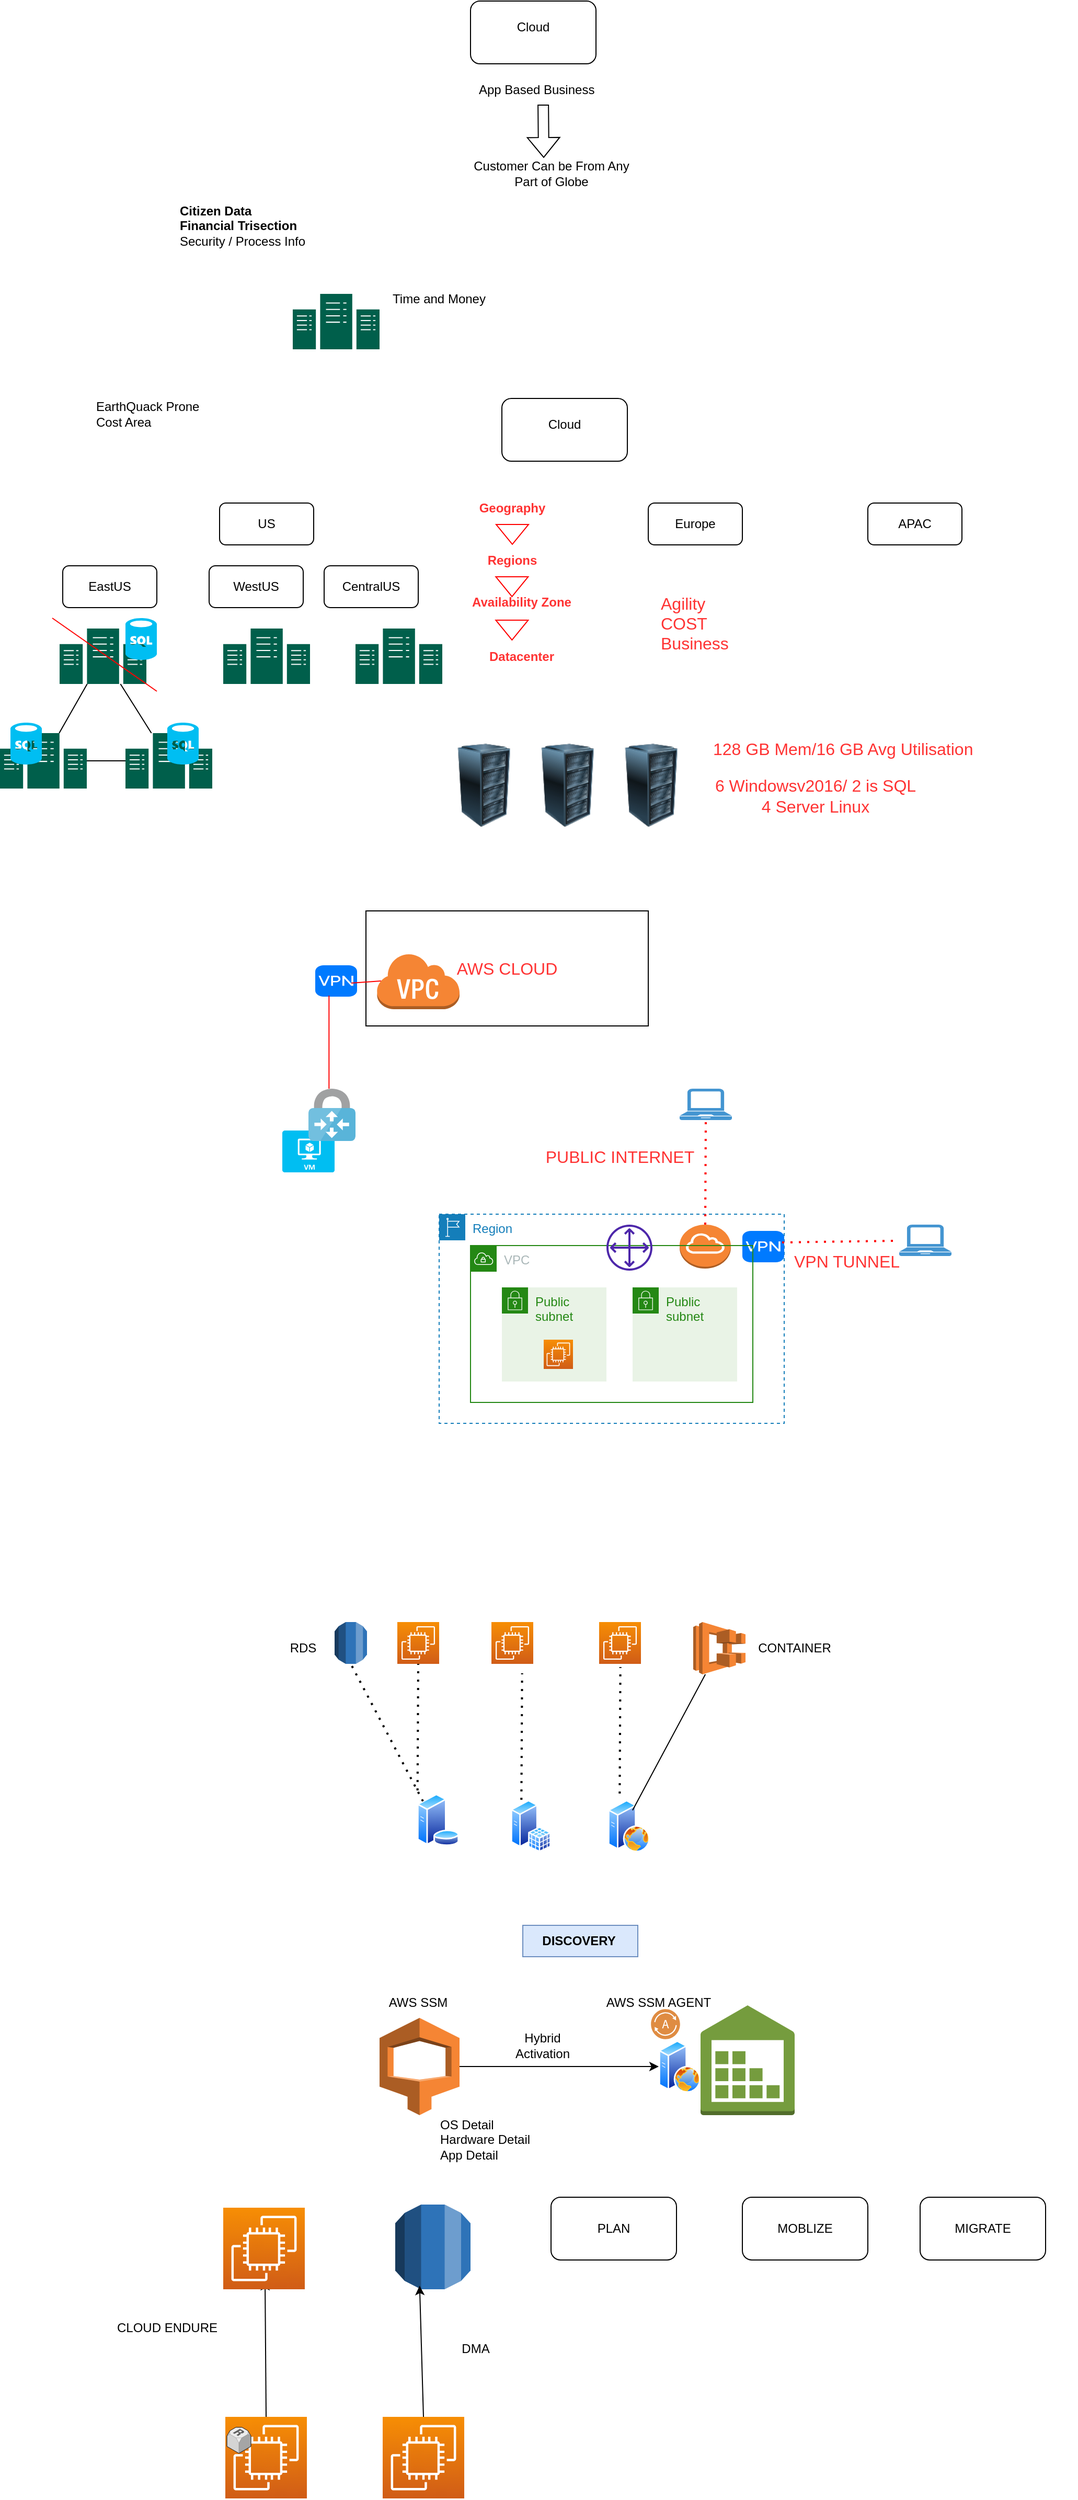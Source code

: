 <mxfile version="20.5.1" type="device"><diagram id="heGOcaT_AJ8vYP4hF7Te" name="Page-1"><mxGraphModel dx="1938" dy="490" grid="1" gridSize="10" guides="1" tooltips="1" connect="1" arrows="1" fold="1" page="1" pageScale="1" pageWidth="827" pageHeight="1169" math="0" shadow="0"><root><mxCell id="0"/><mxCell id="1" parent="0"/><mxCell id="GddzIJp5pgc1g2EL3vcZ-1" value="" style="rounded=1;whiteSpace=wrap;html=1;" parent="1" vertex="1"><mxGeometry x="310" y="40" width="120" height="60" as="geometry"/></mxCell><mxCell id="GddzIJp5pgc1g2EL3vcZ-2" value="Cloud" style="text;html=1;strokeColor=none;fillColor=none;align=center;verticalAlign=middle;whiteSpace=wrap;rounded=0;" parent="1" vertex="1"><mxGeometry x="340" y="50" width="60" height="30" as="geometry"/></mxCell><mxCell id="GddzIJp5pgc1g2EL3vcZ-3" value="App Based Business&amp;nbsp;" style="text;html=1;strokeColor=none;fillColor=none;align=center;verticalAlign=middle;whiteSpace=wrap;rounded=0;" parent="1" vertex="1"><mxGeometry x="200" y="110" width="350" height="30" as="geometry"/></mxCell><mxCell id="GddzIJp5pgc1g2EL3vcZ-4" value="" style="shape=flexArrow;endArrow=classic;html=1;rounded=0;exitX=0.513;exitY=0.967;exitDx=0;exitDy=0;exitPerimeter=0;" parent="1" source="GddzIJp5pgc1g2EL3vcZ-3" edge="1"><mxGeometry width="50" height="50" relative="1" as="geometry"><mxPoint x="390" y="300" as="sourcePoint"/><mxPoint x="380" y="190" as="targetPoint"/></mxGeometry></mxCell><mxCell id="GddzIJp5pgc1g2EL3vcZ-5" value="Customer Can be From Any Part of Globe" style="text;html=1;strokeColor=none;fillColor=none;align=center;verticalAlign=middle;whiteSpace=wrap;rounded=0;" parent="1" vertex="1"><mxGeometry x="310" y="190" width="155" height="30" as="geometry"/></mxCell><mxCell id="GddzIJp5pgc1g2EL3vcZ-6" value="&lt;font style=&quot;&quot;&gt;&lt;b&gt;Citizen Data&amp;nbsp;&lt;/b&gt;&lt;br&gt;&lt;b&gt;Financial Trisection&lt;/b&gt;&lt;br&gt;Security / Process Info&amp;nbsp;&lt;br&gt;&lt;/font&gt;" style="text;html=1;strokeColor=none;fillColor=none;align=left;verticalAlign=middle;whiteSpace=wrap;rounded=0;" parent="1" vertex="1"><mxGeometry x="30" y="240" width="210" height="30" as="geometry"/></mxCell><mxCell id="GddzIJp5pgc1g2EL3vcZ-7" value="" style="sketch=0;pointerEvents=1;shadow=0;dashed=0;html=1;strokeColor=none;fillColor=#005F4B;labelPosition=center;verticalLabelPosition=bottom;verticalAlign=top;align=center;outlineConnect=0;shape=mxgraph.veeam2.datacenter;fontSize=12;" parent="1" vertex="1"><mxGeometry x="140" y="320" width="83" height="53" as="geometry"/></mxCell><mxCell id="GddzIJp5pgc1g2EL3vcZ-8" value="Time and Money" style="text;html=1;strokeColor=none;fillColor=none;align=center;verticalAlign=middle;whiteSpace=wrap;rounded=0;fontSize=12;" parent="1" vertex="1"><mxGeometry x="170" y="310" width="220" height="30" as="geometry"/></mxCell><mxCell id="GddzIJp5pgc1g2EL3vcZ-9" value="" style="rounded=1;whiteSpace=wrap;html=1;" parent="1" vertex="1"><mxGeometry x="340" y="420" width="120" height="60" as="geometry"/></mxCell><mxCell id="GddzIJp5pgc1g2EL3vcZ-10" value="Cloud" style="text;html=1;strokeColor=none;fillColor=none;align=center;verticalAlign=middle;whiteSpace=wrap;rounded=0;" parent="1" vertex="1"><mxGeometry x="370" y="430" width="60" height="30" as="geometry"/></mxCell><mxCell id="GddzIJp5pgc1g2EL3vcZ-11" value="US" style="rounded=1;whiteSpace=wrap;html=1;fontSize=12;" parent="1" vertex="1"><mxGeometry x="70" y="520" width="90" height="40" as="geometry"/></mxCell><mxCell id="GddzIJp5pgc1g2EL3vcZ-12" value="Europe" style="rounded=1;whiteSpace=wrap;html=1;fontSize=12;" parent="1" vertex="1"><mxGeometry x="480" y="520" width="90" height="40" as="geometry"/></mxCell><mxCell id="GddzIJp5pgc1g2EL3vcZ-13" value="APAC" style="rounded=1;whiteSpace=wrap;html=1;fontSize=12;" parent="1" vertex="1"><mxGeometry x="690" y="520" width="90" height="40" as="geometry"/></mxCell><mxCell id="GddzIJp5pgc1g2EL3vcZ-14" value="" style="sketch=0;pointerEvents=1;shadow=0;dashed=0;html=1;strokeColor=none;fillColor=#005F4B;labelPosition=center;verticalLabelPosition=bottom;verticalAlign=top;align=center;outlineConnect=0;shape=mxgraph.veeam2.datacenter;fontSize=12;" parent="1" vertex="1"><mxGeometry x="-83" y="640" width="83" height="53" as="geometry"/></mxCell><mxCell id="GddzIJp5pgc1g2EL3vcZ-15" value="EarthQuack Prone&lt;br&gt;Cost Area&amp;nbsp;" style="text;html=1;strokeColor=none;fillColor=none;align=left;verticalAlign=middle;whiteSpace=wrap;rounded=0;fontSize=12;" parent="1" vertex="1"><mxGeometry x="-50" y="420" width="120" height="30" as="geometry"/></mxCell><mxCell id="GddzIJp5pgc1g2EL3vcZ-16" value="EastUS" style="rounded=1;whiteSpace=wrap;html=1;fontSize=12;" parent="1" vertex="1"><mxGeometry x="-80" y="580" width="90" height="40" as="geometry"/></mxCell><mxCell id="GddzIJp5pgc1g2EL3vcZ-17" value="WestUS" style="rounded=1;whiteSpace=wrap;html=1;fontSize=12;" parent="1" vertex="1"><mxGeometry x="60" y="580" width="90" height="40" as="geometry"/></mxCell><mxCell id="GddzIJp5pgc1g2EL3vcZ-18" value="CentralUS" style="rounded=1;whiteSpace=wrap;html=1;fontSize=12;" parent="1" vertex="1"><mxGeometry x="170" y="580" width="90" height="40" as="geometry"/></mxCell><mxCell id="GddzIJp5pgc1g2EL3vcZ-19" value="" style="sketch=0;pointerEvents=1;shadow=0;dashed=0;html=1;strokeColor=none;fillColor=#005F4B;labelPosition=center;verticalLabelPosition=bottom;verticalAlign=top;align=center;outlineConnect=0;shape=mxgraph.veeam2.datacenter;fontSize=12;" parent="1" vertex="1"><mxGeometry x="73.5" y="640" width="83" height="53" as="geometry"/></mxCell><mxCell id="GddzIJp5pgc1g2EL3vcZ-20" value="" style="sketch=0;pointerEvents=1;shadow=0;dashed=0;html=1;strokeColor=none;fillColor=#005F4B;labelPosition=center;verticalLabelPosition=bottom;verticalAlign=top;align=center;outlineConnect=0;shape=mxgraph.veeam2.datacenter;fontSize=12;" parent="1" vertex="1"><mxGeometry x="200" y="640" width="83" height="53" as="geometry"/></mxCell><mxCell id="GddzIJp5pgc1g2EL3vcZ-21" value="Geography" style="text;html=1;strokeColor=none;fillColor=none;align=center;verticalAlign=middle;whiteSpace=wrap;rounded=0;fontSize=12;fontStyle=1;fontColor=#FF3333;" parent="1" vertex="1"><mxGeometry x="320" y="510" width="60" height="30" as="geometry"/></mxCell><mxCell id="GddzIJp5pgc1g2EL3vcZ-22" value="Regions" style="text;html=1;strokeColor=none;fillColor=none;align=center;verticalAlign=middle;whiteSpace=wrap;rounded=0;fontSize=12;fontStyle=1;fontColor=#FF3333;" parent="1" vertex="1"><mxGeometry x="320" y="560" width="60" height="30" as="geometry"/></mxCell><mxCell id="GddzIJp5pgc1g2EL3vcZ-23" value="" style="verticalLabelPosition=bottom;html=1;verticalAlign=top;align=center;strokeColor=none;fillColor=#00BEF2;shape=mxgraph.azure.sql_database;fontSize=12;fontColor=#FF3333;" parent="1" vertex="1"><mxGeometry x="-20" y="630" width="30" height="40" as="geometry"/></mxCell><mxCell id="GddzIJp5pgc1g2EL3vcZ-24" value="" style="sketch=0;pointerEvents=1;shadow=0;dashed=0;html=1;strokeColor=none;fillColor=#005F4B;labelPosition=center;verticalLabelPosition=bottom;verticalAlign=top;align=center;outlineConnect=0;shape=mxgraph.veeam2.datacenter;fontSize=12;" parent="1" vertex="1"><mxGeometry x="-140" y="740" width="83" height="53" as="geometry"/></mxCell><mxCell id="GddzIJp5pgc1g2EL3vcZ-25" value="" style="sketch=0;pointerEvents=1;shadow=0;dashed=0;html=1;strokeColor=none;fillColor=#005F4B;labelPosition=center;verticalLabelPosition=bottom;verticalAlign=top;align=center;outlineConnect=0;shape=mxgraph.veeam2.datacenter;fontSize=12;" parent="1" vertex="1"><mxGeometry x="-20" y="740" width="83" height="53" as="geometry"/></mxCell><mxCell id="GddzIJp5pgc1g2EL3vcZ-26" value="" style="endArrow=none;html=1;rounded=0;fontSize=12;fontColor=#FF3333;" parent="1" source="GddzIJp5pgc1g2EL3vcZ-24" target="GddzIJp5pgc1g2EL3vcZ-14" edge="1"><mxGeometry width="50" height="50" relative="1" as="geometry"><mxPoint x="310" y="650" as="sourcePoint"/><mxPoint x="360" y="600" as="targetPoint"/></mxGeometry></mxCell><mxCell id="GddzIJp5pgc1g2EL3vcZ-27" value="" style="endArrow=none;html=1;rounded=0;fontSize=12;fontColor=#FF3333;" parent="1" source="GddzIJp5pgc1g2EL3vcZ-25" target="GddzIJp5pgc1g2EL3vcZ-14" edge="1"><mxGeometry width="50" height="50" relative="1" as="geometry"><mxPoint x="70" y="730" as="sourcePoint"/><mxPoint x="96.79" y="683" as="targetPoint"/></mxGeometry></mxCell><mxCell id="GddzIJp5pgc1g2EL3vcZ-28" value="" style="endArrow=none;html=1;rounded=0;fontSize=12;fontColor=#FF3333;" parent="1" source="GddzIJp5pgc1g2EL3vcZ-25" target="GddzIJp5pgc1g2EL3vcZ-24" edge="1"><mxGeometry width="50" height="50" relative="1" as="geometry"><mxPoint x="170" y="750" as="sourcePoint"/><mxPoint x="140.39" y="703" as="targetPoint"/></mxGeometry></mxCell><mxCell id="GddzIJp5pgc1g2EL3vcZ-29" value="" style="verticalLabelPosition=bottom;html=1;verticalAlign=top;align=center;strokeColor=none;fillColor=#00BEF2;shape=mxgraph.azure.sql_database;fontSize=12;fontColor=#FF3333;" parent="1" vertex="1"><mxGeometry x="20" y="730" width="30" height="40" as="geometry"/></mxCell><mxCell id="GddzIJp5pgc1g2EL3vcZ-30" value="" style="verticalLabelPosition=bottom;html=1;verticalAlign=top;align=center;strokeColor=none;fillColor=#00BEF2;shape=mxgraph.azure.sql_database;fontSize=12;fontColor=#FF3333;" parent="1" vertex="1"><mxGeometry x="-130" y="730" width="30" height="40" as="geometry"/></mxCell><mxCell id="GddzIJp5pgc1g2EL3vcZ-31" value="" style="endArrow=none;html=1;rounded=0;fontSize=16;fontColor=#FF3333;strokeColor=#FF0000;fontStyle=1" parent="1" edge="1"><mxGeometry width="50" height="50" relative="1" as="geometry"><mxPoint x="10" y="700" as="sourcePoint"/><mxPoint x="-90" y="630" as="targetPoint"/></mxGeometry></mxCell><mxCell id="GddzIJp5pgc1g2EL3vcZ-32" value="Availability Zone" style="text;html=1;strokeColor=none;fillColor=none;align=center;verticalAlign=middle;whiteSpace=wrap;rounded=0;fontSize=12;fontStyle=1;fontColor=#FF3333;" parent="1" vertex="1"><mxGeometry x="304" y="600" width="110" height="30" as="geometry"/></mxCell><mxCell id="GddzIJp5pgc1g2EL3vcZ-33" value="Datacenter" style="text;html=1;strokeColor=none;fillColor=none;align=center;verticalAlign=middle;whiteSpace=wrap;rounded=0;fontSize=12;fontStyle=1;fontColor=#FF3333;" parent="1" vertex="1"><mxGeometry x="304" y="651.5" width="110" height="30" as="geometry"/></mxCell><mxCell id="GddzIJp5pgc1g2EL3vcZ-34" value="" style="shape=flexArrow;endArrow=classic;html=1;rounded=0;strokeColor=#FF0000;fontSize=16;fontColor=#FF3333;exitX=0.5;exitY=1;exitDx=0;exitDy=0;" parent="1" source="GddzIJp5pgc1g2EL3vcZ-21" target="GddzIJp5pgc1g2EL3vcZ-22" edge="1"><mxGeometry width="50" height="50" relative="1" as="geometry"><mxPoint x="310" y="640" as="sourcePoint"/><mxPoint x="360" y="590" as="targetPoint"/></mxGeometry></mxCell><mxCell id="GddzIJp5pgc1g2EL3vcZ-35" value="" style="shape=flexArrow;endArrow=classic;html=1;rounded=0;strokeColor=#FF0000;fontSize=16;fontColor=#FF3333;exitX=0.5;exitY=1;exitDx=0;exitDy=0;" parent="1" edge="1"><mxGeometry width="50" height="50" relative="1" as="geometry"><mxPoint x="349.67" y="590" as="sourcePoint"/><mxPoint x="349.67" y="610" as="targetPoint"/></mxGeometry></mxCell><mxCell id="GddzIJp5pgc1g2EL3vcZ-36" value="" style="shape=flexArrow;endArrow=classic;html=1;rounded=0;strokeColor=#FF0000;fontSize=16;fontColor=#FF3333;exitX=0.5;exitY=1;exitDx=0;exitDy=0;" parent="1" edge="1"><mxGeometry width="50" height="50" relative="1" as="geometry"><mxPoint x="349.67" y="631.5" as="sourcePoint"/><mxPoint x="349.67" y="651.5" as="targetPoint"/></mxGeometry></mxCell><mxCell id="GddzIJp5pgc1g2EL3vcZ-37" value="Agility&lt;br&gt;COST&lt;br&gt;Business&amp;nbsp;" style="text;html=1;strokeColor=none;fillColor=none;align=left;verticalAlign=middle;whiteSpace=wrap;rounded=0;fontSize=16;fontColor=#FF3333;" parent="1" vertex="1"><mxGeometry x="490" y="620" width="220" height="30" as="geometry"/></mxCell><mxCell id="GddzIJp5pgc1g2EL3vcZ-38" value="" style="image;html=1;image=img/lib/clip_art/computers/Server_Rack_128x128.png;fontSize=16;fontColor=#FF3333;" parent="1" vertex="1"><mxGeometry x="283" y="750" width="80" height="80" as="geometry"/></mxCell><mxCell id="GddzIJp5pgc1g2EL3vcZ-39" value="" style="image;html=1;image=img/lib/clip_art/computers/Server_Rack_128x128.png;fontSize=16;fontColor=#FF3333;" parent="1" vertex="1"><mxGeometry x="363" y="750" width="80" height="80" as="geometry"/></mxCell><mxCell id="GddzIJp5pgc1g2EL3vcZ-40" value="" style="image;html=1;image=img/lib/clip_art/computers/Server_Rack_128x128.png;fontSize=16;fontColor=#FF3333;" parent="1" vertex="1"><mxGeometry x="443" y="750" width="80" height="80" as="geometry"/></mxCell><mxCell id="GddzIJp5pgc1g2EL3vcZ-41" value="128 GB Mem/16 GB Avg Utilisation" style="text;html=1;strokeColor=none;fillColor=none;align=left;verticalAlign=middle;whiteSpace=wrap;rounded=0;fontSize=16;fontColor=#FF3333;" parent="1" vertex="1"><mxGeometry x="540" y="740" width="350" height="30" as="geometry"/></mxCell><mxCell id="GddzIJp5pgc1g2EL3vcZ-42" value="6 Windowsv2016/ 2 is SQL&lt;br&gt;4 Server Linux" style="text;html=1;strokeColor=none;fillColor=none;align=center;verticalAlign=middle;whiteSpace=wrap;rounded=0;fontSize=16;fontColor=#FF3333;" parent="1" vertex="1"><mxGeometry x="490" y="780" width="300" height="40" as="geometry"/></mxCell><mxCell id="GddzIJp5pgc1g2EL3vcZ-43" value="AWS CLOUD" style="rounded=0;whiteSpace=wrap;html=1;fontSize=16;fontColor=#FF3333;" parent="1" vertex="1"><mxGeometry x="210" y="910" width="270" height="110" as="geometry"/></mxCell><mxCell id="GddzIJp5pgc1g2EL3vcZ-44" value="" style="verticalLabelPosition=bottom;html=1;verticalAlign=top;align=center;strokeColor=none;fillColor=#00BEF2;shape=mxgraph.azure.virtual_machine;fontSize=16;fontColor=#FF3333;" parent="1" vertex="1"><mxGeometry x="130" y="1120" width="50" height="40" as="geometry"/></mxCell><mxCell id="GddzIJp5pgc1g2EL3vcZ-45" value="" style="outlineConnect=0;dashed=0;verticalLabelPosition=bottom;verticalAlign=top;align=center;html=1;shape=mxgraph.aws3.virtual_private_cloud;fillColor=#F58534;gradientColor=none;fontSize=16;fontColor=#FF3333;" parent="1" vertex="1"><mxGeometry x="220" y="950" width="79.5" height="54" as="geometry"/></mxCell><mxCell id="GddzIJp5pgc1g2EL3vcZ-46" value="" style="html=1;strokeWidth=1;shadow=0;dashed=0;shape=mxgraph.ios7.misc.vpn;fillColor=#007AFF;strokeColor=none;buttonText=;strokeColor2=#222222;fontColor=#222222;fontSize=8;verticalLabelPosition=bottom;verticalAlign=top;align=center;sketch=0;" parent="1" vertex="1"><mxGeometry x="161.5" y="962" width="40" height="30" as="geometry"/></mxCell><mxCell id="GddzIJp5pgc1g2EL3vcZ-47" value="" style="sketch=0;aspect=fixed;html=1;points=[];align=center;image;fontSize=12;image=img/lib/mscae/VPN_Gateway.svg;fontColor=#FF3333;" parent="1" vertex="1"><mxGeometry x="155" y="1080" width="45" height="50" as="geometry"/></mxCell><mxCell id="GddzIJp5pgc1g2EL3vcZ-48" value="" style="endArrow=none;html=1;rounded=0;strokeColor=#FF0000;fontSize=16;fontColor=#FF3333;entryX=0.329;entryY=0.967;entryDx=0;entryDy=0;entryPerimeter=0;exitX=0.437;exitY=0;exitDx=0;exitDy=0;exitPerimeter=0;" parent="1" source="GddzIJp5pgc1g2EL3vcZ-47" target="GddzIJp5pgc1g2EL3vcZ-46" edge="1"><mxGeometry width="50" height="50" relative="1" as="geometry"><mxPoint x="350" y="1190" as="sourcePoint"/><mxPoint x="400" y="1140" as="targetPoint"/></mxGeometry></mxCell><mxCell id="GddzIJp5pgc1g2EL3vcZ-49" value="" style="endArrow=none;html=1;rounded=0;strokeColor=#FF0000;fontSize=16;fontColor=#FF3333;exitX=0.863;exitY=0.567;exitDx=0;exitDy=0;exitPerimeter=0;entryX=0.055;entryY=0.5;entryDx=0;entryDy=0;entryPerimeter=0;" parent="1" source="GddzIJp5pgc1g2EL3vcZ-46" target="GddzIJp5pgc1g2EL3vcZ-45" edge="1"><mxGeometry width="50" height="50" relative="1" as="geometry"><mxPoint x="350" y="1190" as="sourcePoint"/><mxPoint x="400" y="1140" as="targetPoint"/></mxGeometry></mxCell><mxCell id="GddzIJp5pgc1g2EL3vcZ-51" value="Region" style="points=[[0,0],[0.25,0],[0.5,0],[0.75,0],[1,0],[1,0.25],[1,0.5],[1,0.75],[1,1],[0.75,1],[0.5,1],[0.25,1],[0,1],[0,0.75],[0,0.5],[0,0.25]];outlineConnect=0;gradientColor=none;html=1;whiteSpace=wrap;fontSize=12;fontStyle=0;container=1;pointerEvents=0;collapsible=0;recursiveResize=0;shape=mxgraph.aws4.group;grIcon=mxgraph.aws4.group_region;strokeColor=#147EBA;fillColor=none;verticalAlign=top;align=left;spacingLeft=30;fontColor=#147EBA;dashed=1;" parent="1" vertex="1"><mxGeometry x="280" y="1200" width="330" height="200" as="geometry"/></mxCell><mxCell id="GddzIJp5pgc1g2EL3vcZ-56" value="" style="outlineConnect=0;dashed=0;verticalLabelPosition=bottom;verticalAlign=top;align=center;html=1;shape=mxgraph.aws3.internet_gateway;fillColor=#F58534;gradientColor=none;fontSize=16;fontColor=#FF3333;" parent="GddzIJp5pgc1g2EL3vcZ-51" vertex="1"><mxGeometry x="230" y="10" width="49" height="42" as="geometry"/></mxCell><mxCell id="GddzIJp5pgc1g2EL3vcZ-60" value="" style="html=1;strokeWidth=1;shadow=0;dashed=0;shape=mxgraph.ios7.misc.vpn;fillColor=#007AFF;strokeColor=none;buttonText=;strokeColor2=#222222;fontColor=#222222;fontSize=8;verticalLabelPosition=bottom;verticalAlign=top;align=center;sketch=0;" parent="GddzIJp5pgc1g2EL3vcZ-51" vertex="1"><mxGeometry x="290" y="16" width="40" height="30" as="geometry"/></mxCell><mxCell id="GddzIJp5pgc1g2EL3vcZ-52" value="VPC" style="points=[[0,0],[0.25,0],[0.5,0],[0.75,0],[1,0],[1,0.25],[1,0.5],[1,0.75],[1,1],[0.75,1],[0.5,1],[0.25,1],[0,1],[0,0.75],[0,0.5],[0,0.25]];outlineConnect=0;gradientColor=none;html=1;whiteSpace=wrap;fontSize=12;fontStyle=0;container=1;pointerEvents=0;collapsible=0;recursiveResize=0;shape=mxgraph.aws4.group;grIcon=mxgraph.aws4.group_vpc;strokeColor=#248814;fillColor=none;verticalAlign=top;align=left;spacingLeft=30;fontColor=#AAB7B8;dashed=0;" parent="1" vertex="1"><mxGeometry x="310" y="1230" width="270" height="150" as="geometry"/></mxCell><mxCell id="GddzIJp5pgc1g2EL3vcZ-54" value="Public subnet" style="points=[[0,0],[0.25,0],[0.5,0],[0.75,0],[1,0],[1,0.25],[1,0.5],[1,0.75],[1,1],[0.75,1],[0.5,1],[0.25,1],[0,1],[0,0.75],[0,0.5],[0,0.25]];outlineConnect=0;gradientColor=none;html=1;whiteSpace=wrap;fontSize=12;fontStyle=0;container=1;pointerEvents=0;collapsible=0;recursiveResize=0;shape=mxgraph.aws4.group;grIcon=mxgraph.aws4.group_security_group;grStroke=0;strokeColor=#248814;fillColor=#E9F3E6;verticalAlign=top;align=left;spacingLeft=30;fontColor=#248814;dashed=0;" parent="GddzIJp5pgc1g2EL3vcZ-52" vertex="1"><mxGeometry x="155" y="40" width="100" height="90" as="geometry"/></mxCell><mxCell id="GddzIJp5pgc1g2EL3vcZ-55" value="" style="sketch=0;outlineConnect=0;fontColor=#232F3E;gradientColor=none;fillColor=#4D27AA;strokeColor=none;dashed=0;verticalLabelPosition=bottom;verticalAlign=top;align=center;html=1;fontSize=12;fontStyle=0;aspect=fixed;pointerEvents=1;shape=mxgraph.aws4.customer_gateway;" parent="GddzIJp5pgc1g2EL3vcZ-52" vertex="1"><mxGeometry x="130" y="-20" width="44" height="44" as="geometry"/></mxCell><mxCell id="GddzIJp5pgc1g2EL3vcZ-53" value="Public subnet" style="points=[[0,0],[0.25,0],[0.5,0],[0.75,0],[1,0],[1,0.25],[1,0.5],[1,0.75],[1,1],[0.75,1],[0.5,1],[0.25,1],[0,1],[0,0.75],[0,0.5],[0,0.25]];outlineConnect=0;gradientColor=none;html=1;whiteSpace=wrap;fontSize=12;fontStyle=0;container=1;pointerEvents=0;collapsible=0;recursiveResize=0;shape=mxgraph.aws4.group;grIcon=mxgraph.aws4.group_security_group;grStroke=0;strokeColor=#248814;fillColor=#E9F3E6;verticalAlign=top;align=left;spacingLeft=30;fontColor=#248814;dashed=0;" parent="1" vertex="1"><mxGeometry x="340" y="1270" width="100" height="90" as="geometry"/></mxCell><mxCell id="GddzIJp5pgc1g2EL3vcZ-58" value="" style="sketch=0;points=[[0,0,0],[0.25,0,0],[0.5,0,0],[0.75,0,0],[1,0,0],[0,1,0],[0.25,1,0],[0.5,1,0],[0.75,1,0],[1,1,0],[0,0.25,0],[0,0.5,0],[0,0.75,0],[1,0.25,0],[1,0.5,0],[1,0.75,0]];outlineConnect=0;fontColor=#232F3E;gradientColor=#F78E04;gradientDirection=north;fillColor=#D05C17;strokeColor=#ffffff;dashed=0;verticalLabelPosition=bottom;verticalAlign=top;align=center;html=1;fontSize=12;fontStyle=0;aspect=fixed;shape=mxgraph.aws4.resourceIcon;resIcon=mxgraph.aws4.ec2;" parent="GddzIJp5pgc1g2EL3vcZ-53" vertex="1"><mxGeometry x="40" y="50" width="28" height="28" as="geometry"/></mxCell><mxCell id="GddzIJp5pgc1g2EL3vcZ-57" value="" style="endArrow=none;dashed=1;html=1;dashPattern=1 3;strokeWidth=2;rounded=0;strokeColor=#FF0000;fontSize=16;fontColor=#FF3333;exitX=0.5;exitY=0;exitDx=0;exitDy=0;exitPerimeter=0;" parent="1" source="GddzIJp5pgc1g2EL3vcZ-56" edge="1"><mxGeometry width="50" height="50" relative="1" as="geometry"><mxPoint x="350" y="1320" as="sourcePoint"/><mxPoint x="535" y="1110" as="targetPoint"/></mxGeometry></mxCell><mxCell id="GddzIJp5pgc1g2EL3vcZ-59" value="" style="pointerEvents=1;shadow=0;dashed=0;html=1;strokeColor=none;fillColor=#4495D1;labelPosition=center;verticalLabelPosition=bottom;verticalAlign=top;align=center;outlineConnect=0;shape=mxgraph.veeam.laptop;fontSize=16;fontColor=#FF3333;" parent="1" vertex="1"><mxGeometry x="510" y="1080" width="50" height="30" as="geometry"/></mxCell><mxCell id="GddzIJp5pgc1g2EL3vcZ-61" value="" style="pointerEvents=1;shadow=0;dashed=0;html=1;strokeColor=none;fillColor=#4495D1;labelPosition=center;verticalLabelPosition=bottom;verticalAlign=top;align=center;outlineConnect=0;shape=mxgraph.veeam.laptop;fontSize=16;fontColor=#FF3333;" parent="1" vertex="1"><mxGeometry x="720" y="1210" width="50" height="30" as="geometry"/></mxCell><mxCell id="GddzIJp5pgc1g2EL3vcZ-62" value="" style="endArrow=none;dashed=1;html=1;dashPattern=1 3;strokeWidth=2;rounded=0;strokeColor=#FF0000;fontSize=16;fontColor=#FF3333;exitX=0.95;exitY=0.367;exitDx=0;exitDy=0;exitPerimeter=0;" parent="1" source="GddzIJp5pgc1g2EL3vcZ-60" target="GddzIJp5pgc1g2EL3vcZ-61" edge="1"><mxGeometry width="50" height="50" relative="1" as="geometry"><mxPoint x="660" y="1140" as="sourcePoint"/><mxPoint x="660.5" y="1040" as="targetPoint"/></mxGeometry></mxCell><mxCell id="GddzIJp5pgc1g2EL3vcZ-63" value="PUBLIC INTERNET" style="text;html=1;strokeColor=none;fillColor=none;align=center;verticalAlign=middle;whiteSpace=wrap;rounded=0;fontSize=16;fontColor=#FF3333;" parent="1" vertex="1"><mxGeometry x="363" y="1130" width="180" height="30" as="geometry"/></mxCell><mxCell id="GddzIJp5pgc1g2EL3vcZ-64" value="VPN TUNNEL" style="text;html=1;strokeColor=none;fillColor=none;align=center;verticalAlign=middle;whiteSpace=wrap;rounded=0;fontSize=16;fontColor=#FF3333;" parent="1" vertex="1"><mxGeometry x="580" y="1230" width="180" height="30" as="geometry"/></mxCell><mxCell id="UVl00POXAi_2dBIddvqD-1" value="" style="aspect=fixed;perimeter=ellipsePerimeter;html=1;align=center;shadow=0;dashed=0;spacingTop=3;image;image=img/lib/active_directory/database_server.svg;" vertex="1" parent="1"><mxGeometry x="258.5" y="1754" width="41" height="50" as="geometry"/></mxCell><mxCell id="UVl00POXAi_2dBIddvqD-2" value="" style="aspect=fixed;perimeter=ellipsePerimeter;html=1;align=center;shadow=0;dashed=0;spacingTop=3;image;image=img/lib/active_directory/web_server.svg;" vertex="1" parent="1"><mxGeometry x="441.5" y="1760" width="40" height="50" as="geometry"/></mxCell><mxCell id="UVl00POXAi_2dBIddvqD-3" value="" style="aspect=fixed;perimeter=ellipsePerimeter;html=1;align=center;shadow=0;dashed=0;spacingTop=3;image;image=img/lib/active_directory/sql_server.svg;" vertex="1" parent="1"><mxGeometry x="348.5" y="1760" width="38.5" height="50" as="geometry"/></mxCell><mxCell id="UVl00POXAi_2dBIddvqD-4" value="" style="sketch=0;points=[[0,0,0],[0.25,0,0],[0.5,0,0],[0.75,0,0],[1,0,0],[0,1,0],[0.25,1,0],[0.5,1,0],[0.75,1,0],[1,1,0],[0,0.25,0],[0,0.5,0],[0,0.75,0],[1,0.25,0],[1,0.5,0],[1,0.75,0]];outlineConnect=0;fontColor=#232F3E;gradientColor=#F78E04;gradientDirection=north;fillColor=#D05C17;strokeColor=#ffffff;dashed=0;verticalLabelPosition=bottom;verticalAlign=top;align=center;html=1;fontSize=12;fontStyle=0;aspect=fixed;shape=mxgraph.aws4.resourceIcon;resIcon=mxgraph.aws4.ec2;" vertex="1" parent="1"><mxGeometry x="240" y="1590" width="40" height="40" as="geometry"/></mxCell><mxCell id="UVl00POXAi_2dBIddvqD-5" value="" style="sketch=0;points=[[0,0,0],[0.25,0,0],[0.5,0,0],[0.75,0,0],[1,0,0],[0,1,0],[0.25,1,0],[0.5,1,0],[0.75,1,0],[1,1,0],[0,0.25,0],[0,0.5,0],[0,0.75,0],[1,0.25,0],[1,0.5,0],[1,0.75,0]];outlineConnect=0;fontColor=#232F3E;gradientColor=#F78E04;gradientDirection=north;fillColor=#D05C17;strokeColor=#ffffff;dashed=0;verticalLabelPosition=bottom;verticalAlign=top;align=center;html=1;fontSize=12;fontStyle=0;aspect=fixed;shape=mxgraph.aws4.resourceIcon;resIcon=mxgraph.aws4.ec2;" vertex="1" parent="1"><mxGeometry x="330" y="1590" width="40" height="40" as="geometry"/></mxCell><mxCell id="UVl00POXAi_2dBIddvqD-6" value="" style="sketch=0;points=[[0,0,0],[0.25,0,0],[0.5,0,0],[0.75,0,0],[1,0,0],[0,1,0],[0.25,1,0],[0.5,1,0],[0.75,1,0],[1,1,0],[0,0.25,0],[0,0.5,0],[0,0.75,0],[1,0.25,0],[1,0.5,0],[1,0.75,0]];outlineConnect=0;fontColor=#232F3E;gradientColor=#F78E04;gradientDirection=north;fillColor=#D05C17;strokeColor=#ffffff;dashed=0;verticalLabelPosition=bottom;verticalAlign=top;align=center;html=1;fontSize=12;fontStyle=0;aspect=fixed;shape=mxgraph.aws4.resourceIcon;resIcon=mxgraph.aws4.ec2;" vertex="1" parent="1"><mxGeometry x="433" y="1590" width="40" height="40" as="geometry"/></mxCell><mxCell id="UVl00POXAi_2dBIddvqD-7" value="" style="endArrow=none;dashed=1;html=1;dashPattern=1 3;strokeWidth=2;rounded=0;entryX=0.5;entryY=1;entryDx=0;entryDy=0;entryPerimeter=0;exitX=0.02;exitY=-0.06;exitDx=0;exitDy=0;exitPerimeter=0;" edge="1" parent="1" source="UVl00POXAi_2dBIddvqD-1" target="UVl00POXAi_2dBIddvqD-4"><mxGeometry width="50" height="50" relative="1" as="geometry"><mxPoint x="370" y="1840" as="sourcePoint"/><mxPoint x="420" y="1790" as="targetPoint"/></mxGeometry></mxCell><mxCell id="UVl00POXAi_2dBIddvqD-8" value="" style="endArrow=none;dashed=1;html=1;dashPattern=1 3;strokeWidth=2;rounded=0;entryX=0.5;entryY=1;entryDx=0;entryDy=0;entryPerimeter=0;exitX=0.02;exitY=-0.06;exitDx=0;exitDy=0;exitPerimeter=0;" edge="1" parent="1"><mxGeometry width="50" height="50" relative="1" as="geometry"><mxPoint x="358.66" y="1760" as="sourcePoint"/><mxPoint x="359.34" y="1639" as="targetPoint"/></mxGeometry></mxCell><mxCell id="UVl00POXAi_2dBIddvqD-9" value="" style="endArrow=none;dashed=1;html=1;dashPattern=1 3;strokeWidth=2;rounded=0;entryX=0.5;entryY=1;entryDx=0;entryDy=0;entryPerimeter=0;exitX=0.02;exitY=-0.06;exitDx=0;exitDy=0;exitPerimeter=0;" edge="1" parent="1"><mxGeometry width="50" height="50" relative="1" as="geometry"><mxPoint x="452.66" y="1754" as="sourcePoint"/><mxPoint x="453.34" y="1633" as="targetPoint"/></mxGeometry></mxCell><mxCell id="UVl00POXAi_2dBIddvqD-10" value="" style="outlineConnect=0;dashed=0;verticalLabelPosition=bottom;verticalAlign=top;align=center;html=1;shape=mxgraph.aws3.rds;fillColor=#2E73B8;gradientColor=none;" vertex="1" parent="1"><mxGeometry x="180" y="1590" width="31" height="40" as="geometry"/></mxCell><mxCell id="UVl00POXAi_2dBIddvqD-11" value="" style="endArrow=none;dashed=1;html=1;dashPattern=1 3;strokeWidth=2;rounded=0;entryX=0.5;entryY=1;entryDx=0;entryDy=0;entryPerimeter=0;exitX=0;exitY=0;exitDx=0;exitDy=0;" edge="1" parent="1" source="UVl00POXAi_2dBIddvqD-1" target="UVl00POXAi_2dBIddvqD-10"><mxGeometry width="50" height="50" relative="1" as="geometry"><mxPoint x="370" y="1840" as="sourcePoint"/><mxPoint x="420" y="1790" as="targetPoint"/></mxGeometry></mxCell><mxCell id="UVl00POXAi_2dBIddvqD-12" value="" style="outlineConnect=0;dashed=0;verticalLabelPosition=bottom;verticalAlign=top;align=center;html=1;shape=mxgraph.aws3.ecs;fillColor=#F58534;gradientColor=none;" vertex="1" parent="1"><mxGeometry x="523" y="1590" width="50" height="50" as="geometry"/></mxCell><mxCell id="UVl00POXAi_2dBIddvqD-13" value="" style="endArrow=none;html=1;rounded=0;" edge="1" parent="1" target="UVl00POXAi_2dBIddvqD-12"><mxGeometry width="50" height="50" relative="1" as="geometry"><mxPoint x="465" y="1770" as="sourcePoint"/><mxPoint x="515" y="1720" as="targetPoint"/></mxGeometry></mxCell><mxCell id="UVl00POXAi_2dBIddvqD-15" value="RDS" style="text;html=1;strokeColor=none;fillColor=none;align=center;verticalAlign=middle;whiteSpace=wrap;rounded=0;" vertex="1" parent="1"><mxGeometry x="120" y="1600" width="60" height="30" as="geometry"/></mxCell><mxCell id="UVl00POXAi_2dBIddvqD-16" value="CONTAINER" style="text;html=1;strokeColor=none;fillColor=none;align=center;verticalAlign=middle;whiteSpace=wrap;rounded=0;" vertex="1" parent="1"><mxGeometry x="590" y="1600" width="60" height="30" as="geometry"/></mxCell><mxCell id="UVl00POXAi_2dBIddvqD-17" value="" style="aspect=fixed;perimeter=ellipsePerimeter;html=1;align=center;shadow=0;dashed=0;spacingTop=3;image;image=img/lib/active_directory/web_server.svg;" vertex="1" parent="1"><mxGeometry x="490" y="1990" width="40" height="50" as="geometry"/></mxCell><mxCell id="UVl00POXAi_2dBIddvqD-18" value="" style="outlineConnect=0;dashed=0;verticalLabelPosition=bottom;verticalAlign=top;align=center;html=1;shape=mxgraph.aws3.inventory;fillColor=#759C3E;gradientColor=none;" vertex="1" parent="1"><mxGeometry x="530" y="1956.5" width="90" height="105" as="geometry"/></mxCell><mxCell id="UVl00POXAi_2dBIddvqD-20" value="" style="edgeStyle=orthogonalEdgeStyle;rounded=0;orthogonalLoop=1;jettySize=auto;html=1;" edge="1" parent="1" source="UVl00POXAi_2dBIddvqD-19" target="UVl00POXAi_2dBIddvqD-17"><mxGeometry relative="1" as="geometry"/></mxCell><mxCell id="UVl00POXAi_2dBIddvqD-19" value="" style="outlineConnect=0;dashed=0;verticalLabelPosition=bottom;verticalAlign=top;align=center;html=1;shape=mxgraph.aws3.cloudsearch;fillColor=#F58534;gradientColor=none;" vertex="1" parent="1"><mxGeometry x="223" y="1968.5" width="76.5" height="93" as="geometry"/></mxCell><mxCell id="UVl00POXAi_2dBIddvqD-21" value="Hybrid Activation" style="text;html=1;strokeColor=none;fillColor=none;align=center;verticalAlign=middle;whiteSpace=wrap;rounded=0;" vertex="1" parent="1"><mxGeometry x="348.5" y="1980" width="60" height="30" as="geometry"/></mxCell><mxCell id="UVl00POXAi_2dBIddvqD-22" value="" style="sketch=0;pointerEvents=1;shadow=0;dashed=0;html=1;strokeColor=none;fillColor=#DF8C42;labelPosition=center;verticalLabelPosition=bottom;verticalAlign=top;align=center;outlineConnect=0;shape=mxgraph.veeam2.agent;" vertex="1" parent="1"><mxGeometry x="481.5" y="1959" width="30" height="31" as="geometry"/></mxCell><mxCell id="UVl00POXAi_2dBIddvqD-23" value="OS Detail&lt;br&gt;Hardware Detail&lt;br&gt;App Detail" style="text;html=1;strokeColor=none;fillColor=none;align=left;verticalAlign=middle;whiteSpace=wrap;rounded=0;" vertex="1" parent="1"><mxGeometry x="279" y="2070" width="160" height="30" as="geometry"/></mxCell><mxCell id="UVl00POXAi_2dBIddvqD-24" value="AWS SSM" style="text;html=1;strokeColor=none;fillColor=none;align=center;verticalAlign=middle;whiteSpace=wrap;rounded=0;" vertex="1" parent="1"><mxGeometry x="229.75" y="1938.5" width="60" height="30" as="geometry"/></mxCell><mxCell id="UVl00POXAi_2dBIddvqD-25" value="AWS SSM AGENT" style="text;html=1;strokeColor=none;fillColor=none;align=center;verticalAlign=middle;whiteSpace=wrap;rounded=0;" vertex="1" parent="1"><mxGeometry x="420" y="1938.5" width="140" height="30" as="geometry"/></mxCell><mxCell id="UVl00POXAi_2dBIddvqD-26" value="&amp;nbsp; &amp;nbsp; &amp;nbsp;DISCOVERY" style="text;html=1;strokeColor=#6c8ebf;fillColor=#dae8fc;align=left;verticalAlign=middle;whiteSpace=wrap;rounded=0;fontStyle=1" vertex="1" parent="1"><mxGeometry x="360" y="1880" width="110" height="30" as="geometry"/></mxCell><mxCell id="UVl00POXAi_2dBIddvqD-27" value="" style="sketch=0;points=[[0,0,0],[0.25,0,0],[0.5,0,0],[0.75,0,0],[1,0,0],[0,1,0],[0.25,1,0],[0.5,1,0],[0.75,1,0],[1,1,0],[0,0.25,0],[0,0.5,0],[0,0.75,0],[1,0.25,0],[1,0.5,0],[1,0.75,0]];outlineConnect=0;fontColor=#232F3E;gradientColor=#F78E04;gradientDirection=north;fillColor=#D05C17;strokeColor=#ffffff;dashed=0;verticalLabelPosition=bottom;verticalAlign=top;align=center;html=1;fontSize=12;fontStyle=0;aspect=fixed;shape=mxgraph.aws4.resourceIcon;resIcon=mxgraph.aws4.ec2;" vertex="1" parent="1"><mxGeometry x="75.5" y="2350" width="78" height="78" as="geometry"/></mxCell><mxCell id="UVl00POXAi_2dBIddvqD-28" value="" style="sketch=0;points=[[0,0,0],[0.25,0,0],[0.5,0,0],[0.75,0,0],[1,0,0],[0,1,0],[0.25,1,0],[0.5,1,0],[0.75,1,0],[1,1,0],[0,0.25,0],[0,0.5,0],[0,0.75,0],[1,0.25,0],[1,0.5,0],[1,0.75,0]];outlineConnect=0;fontColor=#232F3E;gradientColor=#F78E04;gradientDirection=north;fillColor=#D05C17;strokeColor=#ffffff;dashed=0;verticalLabelPosition=bottom;verticalAlign=top;align=center;html=1;fontSize=12;fontStyle=0;aspect=fixed;shape=mxgraph.aws4.resourceIcon;resIcon=mxgraph.aws4.ec2;" vertex="1" parent="1"><mxGeometry x="226" y="2350" width="78" height="78" as="geometry"/></mxCell><mxCell id="UVl00POXAi_2dBIddvqD-29" value="" style="endArrow=classic;html=1;rounded=0;exitX=0.5;exitY=0;exitDx=0;exitDy=0;exitPerimeter=0;" edge="1" parent="1" source="UVl00POXAi_2dBIddvqD-27"><mxGeometry width="50" height="50" relative="1" as="geometry"><mxPoint x="393.5" y="2290" as="sourcePoint"/><mxPoint x="113.5" y="2220" as="targetPoint"/></mxGeometry></mxCell><mxCell id="UVl00POXAi_2dBIddvqD-30" value="" style="sketch=0;points=[[0,0,0],[0.25,0,0],[0.5,0,0],[0.75,0,0],[1,0,0],[0,1,0],[0.25,1,0],[0.5,1,0],[0.75,1,0],[1,1,0],[0,0.25,0],[0,0.5,0],[0,0.75,0],[1,0.25,0],[1,0.5,0],[1,0.75,0]];outlineConnect=0;fontColor=#232F3E;gradientColor=#F78E04;gradientDirection=north;fillColor=#D05C17;strokeColor=#ffffff;dashed=0;verticalLabelPosition=bottom;verticalAlign=top;align=center;html=1;fontSize=12;fontStyle=0;aspect=fixed;shape=mxgraph.aws4.resourceIcon;resIcon=mxgraph.aws4.ec2;" vertex="1" parent="1"><mxGeometry x="73.5" y="2150" width="78" height="78" as="geometry"/></mxCell><mxCell id="UVl00POXAi_2dBIddvqD-31" value="" style="outlineConnect=0;dashed=0;verticalLabelPosition=bottom;verticalAlign=top;align=center;html=1;shape=mxgraph.aws3.rds;fillColor=#2E73B8;gradientColor=none;" vertex="1" parent="1"><mxGeometry x="238" y="2147" width="72" height="81" as="geometry"/></mxCell><mxCell id="UVl00POXAi_2dBIddvqD-32" value="" style="endArrow=classic;html=1;rounded=0;exitX=0.5;exitY=0;exitDx=0;exitDy=0;exitPerimeter=0;entryX=0.324;entryY=0.959;entryDx=0;entryDy=0;entryPerimeter=0;" edge="1" parent="1" source="UVl00POXAi_2dBIddvqD-28" target="UVl00POXAi_2dBIddvqD-31"><mxGeometry width="50" height="50" relative="1" as="geometry"><mxPoint x="370" y="2290" as="sourcePoint"/><mxPoint x="420" y="2240" as="targetPoint"/></mxGeometry></mxCell><mxCell id="UVl00POXAi_2dBIddvqD-33" value="PLAN" style="rounded=1;whiteSpace=wrap;html=1;" vertex="1" parent="1"><mxGeometry x="387" y="2140" width="120" height="60" as="geometry"/></mxCell><mxCell id="UVl00POXAi_2dBIddvqD-34" value="MOBLIZE" style="rounded=1;whiteSpace=wrap;html=1;" vertex="1" parent="1"><mxGeometry x="570" y="2140" width="120" height="60" as="geometry"/></mxCell><mxCell id="UVl00POXAi_2dBIddvqD-35" value="MIGRATE" style="rounded=1;whiteSpace=wrap;html=1;" vertex="1" parent="1"><mxGeometry x="740" y="2140" width="120" height="60" as="geometry"/></mxCell><mxCell id="UVl00POXAi_2dBIddvqD-36" value="CLOUD ENDURE" style="text;html=1;strokeColor=none;fillColor=none;align=center;verticalAlign=middle;whiteSpace=wrap;rounded=0;" vertex="1" parent="1"><mxGeometry x="-60" y="2250" width="160" height="30" as="geometry"/></mxCell><mxCell id="UVl00POXAi_2dBIddvqD-37" value="DMA" style="text;html=1;strokeColor=none;fillColor=none;align=center;verticalAlign=middle;whiteSpace=wrap;rounded=0;" vertex="1" parent="1"><mxGeometry x="270" y="2270" width="90" height="30" as="geometry"/></mxCell><mxCell id="UVl00POXAi_2dBIddvqD-38" value="" style="verticalLabelPosition=bottom;html=1;verticalAlign=top;strokeWidth=1;align=center;outlineConnect=0;dashed=0;outlineConnect=0;shape=mxgraph.aws3d.rdsSlave;fillColor=#ECECEC;strokeColor=#5E5E5E;aspect=fixed;" vertex="1" parent="1"><mxGeometry x="77" y="2360" width="23" height="24.87" as="geometry"/></mxCell></root></mxGraphModel></diagram></mxfile>